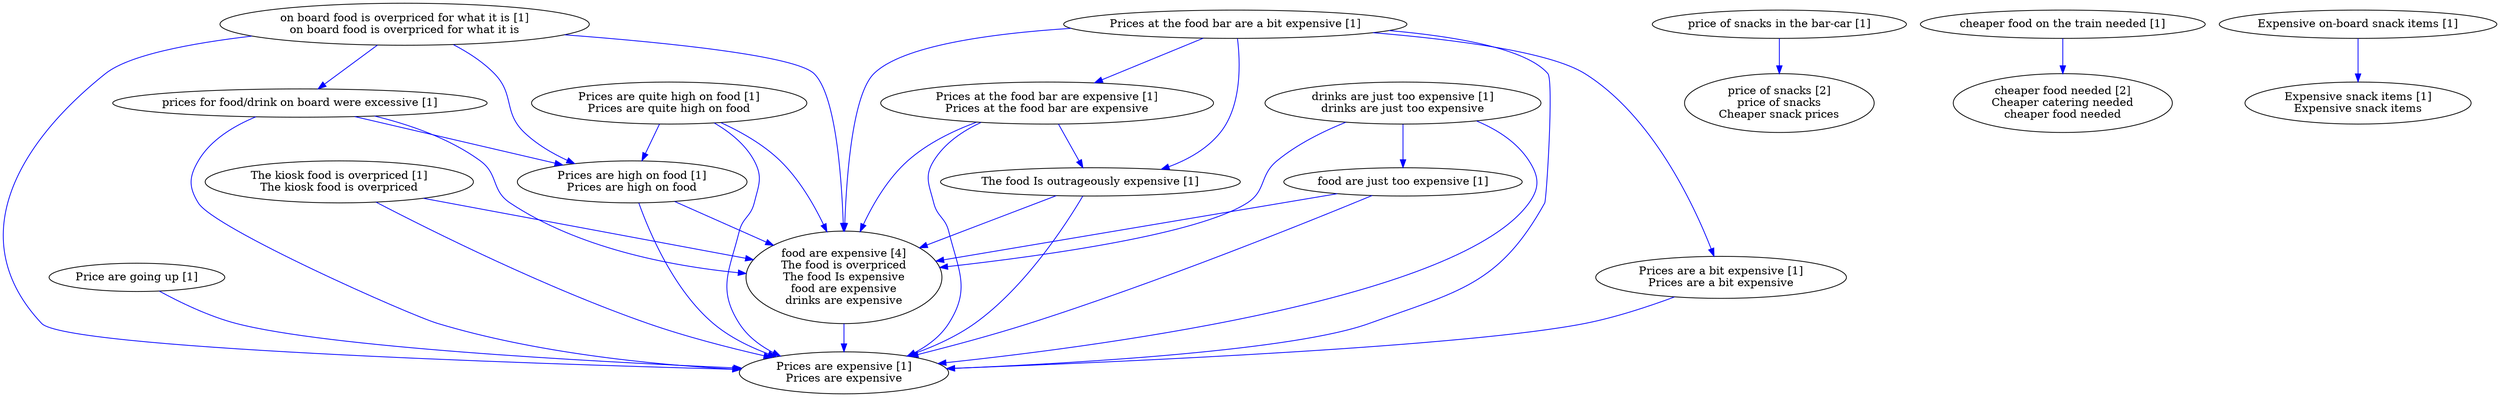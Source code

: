 digraph collapsedGraph {
"food are expensive [4]\nThe food is overpriced\nThe food Is expensive\nfood are expensive\ndrinks are expensive""price of snacks [2]\nprice of snacks\nCheaper snack prices""cheaper food needed [2]\nCheaper catering needed\ncheaper food needed""Expensive on-board snack items [1]""Expensive snack items [1]\nExpensive snack items""Price are going up [1]""Prices are quite high on food [1]\nPrices are quite high on food""Prices are high on food [1]\nPrices are high on food""Prices at the food bar are a bit expensive [1]""Prices at the food bar are expensive [1]\nPrices at the food bar are expensive""Prices are expensive [1]\nPrices are expensive""Prices are a bit expensive [1]\nPrices are a bit expensive""The food Is outrageously expensive [1]""The kiosk food is overpriced [1]\nThe kiosk food is overpriced""cheaper food on the train needed [1]""drinks are just too expensive [1]\ndrinks are just too expensive""food are just too expensive [1]""on board food is overpriced for what it is [1]\non board food is overpriced for what it is""price of snacks in the bar-car [1]""prices for food/drink on board were excessive [1]""on board food is overpriced for what it is [1]\non board food is overpriced for what it is" -> "Prices are expensive [1]\nPrices are expensive" [color=blue]
"prices for food/drink on board were excessive [1]" -> "food are expensive [4]\nThe food is overpriced\nThe food Is expensive\nfood are expensive\ndrinks are expensive" [color=blue]
"drinks are just too expensive [1]\ndrinks are just too expensive" -> "food are expensive [4]\nThe food is overpriced\nThe food Is expensive\nfood are expensive\ndrinks are expensive" [color=blue]
"prices for food/drink on board were excessive [1]" -> "Prices are expensive [1]\nPrices are expensive" [color=blue]
"Prices are quite high on food [1]\nPrices are quite high on food" -> "food are expensive [4]\nThe food is overpriced\nThe food Is expensive\nfood are expensive\ndrinks are expensive" [color=blue]
"The kiosk food is overpriced [1]\nThe kiosk food is overpriced" -> "Prices are expensive [1]\nPrices are expensive" [color=blue]
"Prices are quite high on food [1]\nPrices are quite high on food" -> "Prices are expensive [1]\nPrices are expensive" [color=blue]
"The kiosk food is overpriced [1]\nThe kiosk food is overpriced" -> "food are expensive [4]\nThe food is overpriced\nThe food Is expensive\nfood are expensive\ndrinks are expensive" [color=blue]
"Prices are high on food [1]\nPrices are high on food" -> "food are expensive [4]\nThe food is overpriced\nThe food Is expensive\nfood are expensive\ndrinks are expensive" [color=blue]
"Prices at the food bar are expensive [1]\nPrices at the food bar are expensive" -> "food are expensive [4]\nThe food is overpriced\nThe food Is expensive\nfood are expensive\ndrinks are expensive" [color=blue]
"price of snacks in the bar-car [1]" -> "price of snacks [2]\nprice of snacks\nCheaper snack prices" [color=blue]
"Prices are high on food [1]\nPrices are high on food" -> "Prices are expensive [1]\nPrices are expensive" [color=blue]
"drinks are just too expensive [1]\ndrinks are just too expensive" -> "Prices are expensive [1]\nPrices are expensive" [color=blue]
"drinks are just too expensive [1]\ndrinks are just too expensive" -> "food are just too expensive [1]" [color=blue]
"food are just too expensive [1]" -> "food are expensive [4]\nThe food is overpriced\nThe food Is expensive\nfood are expensive\ndrinks are expensive" [color=blue]
"food are just too expensive [1]" -> "Prices are expensive [1]\nPrices are expensive" [color=blue]
"cheaper food on the train needed [1]" -> "cheaper food needed [2]\nCheaper catering needed\ncheaper food needed" [color=blue]
"Prices at the food bar are a bit expensive [1]" -> "food are expensive [4]\nThe food is overpriced\nThe food Is expensive\nfood are expensive\ndrinks are expensive" [color=blue]
"food are expensive [4]\nThe food is overpriced\nThe food Is expensive\nfood are expensive\ndrinks are expensive" -> "Prices are expensive [1]\nPrices are expensive" [color=blue]
"Prices at the food bar are expensive [1]\nPrices at the food bar are expensive" -> "The food Is outrageously expensive [1]" [color=blue]
"Prices at the food bar are a bit expensive [1]" -> "The food Is outrageously expensive [1]" [color=blue]
"The food Is outrageously expensive [1]" -> "Prices are expensive [1]\nPrices are expensive" [color=blue]
"on board food is overpriced for what it is [1]\non board food is overpriced for what it is" -> "prices for food/drink on board were excessive [1]" [color=blue]
"on board food is overpriced for what it is [1]\non board food is overpriced for what it is" -> "food are expensive [4]\nThe food is overpriced\nThe food Is expensive\nfood are expensive\ndrinks are expensive" [color=blue]
"on board food is overpriced for what it is [1]\non board food is overpriced for what it is" -> "Prices are high on food [1]\nPrices are high on food" [color=blue]
"The food Is outrageously expensive [1]" -> "food are expensive [4]\nThe food is overpriced\nThe food Is expensive\nfood are expensive\ndrinks are expensive" [color=blue]
"Price are going up [1]" -> "Prices are expensive [1]\nPrices are expensive" [color=blue]
"prices for food/drink on board were excessive [1]" -> "Prices are high on food [1]\nPrices are high on food" [color=blue]
"Expensive on-board snack items [1]" -> "Expensive snack items [1]\nExpensive snack items" [color=blue]
"Prices are quite high on food [1]\nPrices are quite high on food" -> "Prices are high on food [1]\nPrices are high on food" [color=blue]
"Prices at the food bar are a bit expensive [1]" -> "Prices at the food bar are expensive [1]\nPrices at the food bar are expensive" [color=blue]
"Prices at the food bar are expensive [1]\nPrices at the food bar are expensive" -> "Prices are expensive [1]\nPrices are expensive" [color=blue]
"Prices at the food bar are a bit expensive [1]" -> "Prices are a bit expensive [1]\nPrices are a bit expensive" [color=blue]
"Prices are a bit expensive [1]\nPrices are a bit expensive" -> "Prices are expensive [1]\nPrices are expensive" [color=blue]
"Prices at the food bar are a bit expensive [1]" -> "Prices are expensive [1]\nPrices are expensive" [color=blue]
}